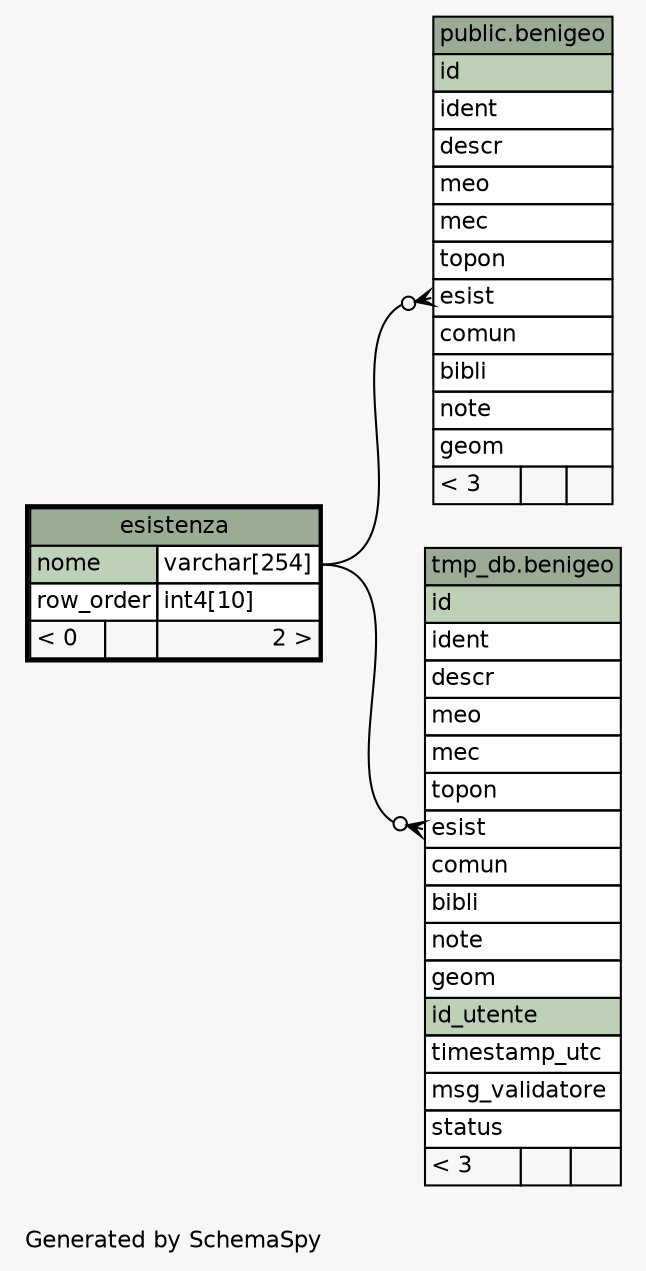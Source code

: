 // dot 2.38.0 on Windows 10 10.0
// SchemaSpy rev 590
digraph "oneDegreeRelationshipsDiagram" {
  graph [
    rankdir="RL"
    bgcolor="#f7f7f7"
    label="\nGenerated by SchemaSpy"
    labeljust="l"
    nodesep="0.18"
    ranksep="0.46"
    fontname="Helvetica"
    fontsize="11"
  ];
  node [
    fontname="Helvetica"
    fontsize="11"
    shape="plaintext"
  ];
  edge [
    arrowsize="0.8"
  ];
  "public.benigeo":"esist":w -> "esistenza":"nome.type":e [arrowhead=none dir=back arrowtail=crowodot];
  "tmp_db.benigeo":"esist":w -> "esistenza":"nome.type":e [arrowhead=none dir=back arrowtail=crowodot];
  "public.benigeo" [
    label=<
    <TABLE BORDER="0" CELLBORDER="1" CELLSPACING="0" BGCOLOR="#ffffff">
      <TR><TD COLSPAN="3" BGCOLOR="#9bab96" ALIGN="CENTER">public.benigeo</TD></TR>
      <TR><TD PORT="id" COLSPAN="3" BGCOLOR="#bed1b8" ALIGN="LEFT">id</TD></TR>
      <TR><TD PORT="ident" COLSPAN="3" ALIGN="LEFT">ident</TD></TR>
      <TR><TD PORT="descr" COLSPAN="3" ALIGN="LEFT">descr</TD></TR>
      <TR><TD PORT="meo" COLSPAN="3" ALIGN="LEFT">meo</TD></TR>
      <TR><TD PORT="mec" COLSPAN="3" ALIGN="LEFT">mec</TD></TR>
      <TR><TD PORT="topon" COLSPAN="3" ALIGN="LEFT">topon</TD></TR>
      <TR><TD PORT="esist" COLSPAN="3" ALIGN="LEFT">esist</TD></TR>
      <TR><TD PORT="comun" COLSPAN="3" ALIGN="LEFT">comun</TD></TR>
      <TR><TD PORT="bibli" COLSPAN="3" ALIGN="LEFT">bibli</TD></TR>
      <TR><TD PORT="note" COLSPAN="3" ALIGN="LEFT">note</TD></TR>
      <TR><TD PORT="geom" COLSPAN="3" ALIGN="LEFT">geom</TD></TR>
      <TR><TD ALIGN="LEFT" BGCOLOR="#f7f7f7">&lt; 3</TD><TD ALIGN="RIGHT" BGCOLOR="#f7f7f7">  </TD><TD ALIGN="RIGHT" BGCOLOR="#f7f7f7">  </TD></TR>
    </TABLE>>
    URL="../../public/tables/benigeo.html"
    tooltip="public.benigeo"
  ];
  "tmp_db.benigeo" [
    label=<
    <TABLE BORDER="0" CELLBORDER="1" CELLSPACING="0" BGCOLOR="#ffffff">
      <TR><TD COLSPAN="3" BGCOLOR="#9bab96" ALIGN="CENTER">tmp_db.benigeo</TD></TR>
      <TR><TD PORT="id" COLSPAN="3" BGCOLOR="#bed1b8" ALIGN="LEFT">id</TD></TR>
      <TR><TD PORT="ident" COLSPAN="3" ALIGN="LEFT">ident</TD></TR>
      <TR><TD PORT="descr" COLSPAN="3" ALIGN="LEFT">descr</TD></TR>
      <TR><TD PORT="meo" COLSPAN="3" ALIGN="LEFT">meo</TD></TR>
      <TR><TD PORT="mec" COLSPAN="3" ALIGN="LEFT">mec</TD></TR>
      <TR><TD PORT="topon" COLSPAN="3" ALIGN="LEFT">topon</TD></TR>
      <TR><TD PORT="esist" COLSPAN="3" ALIGN="LEFT">esist</TD></TR>
      <TR><TD PORT="comun" COLSPAN="3" ALIGN="LEFT">comun</TD></TR>
      <TR><TD PORT="bibli" COLSPAN="3" ALIGN="LEFT">bibli</TD></TR>
      <TR><TD PORT="note" COLSPAN="3" ALIGN="LEFT">note</TD></TR>
      <TR><TD PORT="geom" COLSPAN="3" ALIGN="LEFT">geom</TD></TR>
      <TR><TD PORT="id_utente" COLSPAN="3" BGCOLOR="#bed1b8" ALIGN="LEFT">id_utente</TD></TR>
      <TR><TD PORT="timestamp_utc" COLSPAN="3" ALIGN="LEFT">timestamp_utc</TD></TR>
      <TR><TD PORT="msg_validatore" COLSPAN="3" ALIGN="LEFT">msg_validatore</TD></TR>
      <TR><TD PORT="status" COLSPAN="3" ALIGN="LEFT">status</TD></TR>
      <TR><TD ALIGN="LEFT" BGCOLOR="#f7f7f7">&lt; 3</TD><TD ALIGN="RIGHT" BGCOLOR="#f7f7f7">  </TD><TD ALIGN="RIGHT" BGCOLOR="#f7f7f7">  </TD></TR>
    </TABLE>>
    URL="../../tmp_db/tables/benigeo.html"
    tooltip="tmp_db.benigeo"
  ];
  "esistenza" [
    label=<
    <TABLE BORDER="2" CELLBORDER="1" CELLSPACING="0" BGCOLOR="#ffffff">
      <TR><TD COLSPAN="3" BGCOLOR="#9bab96" ALIGN="CENTER">esistenza</TD></TR>
      <TR><TD PORT="nome" COLSPAN="2" BGCOLOR="#bed1b8" ALIGN="LEFT">nome</TD><TD PORT="nome.type" ALIGN="LEFT">varchar[254]</TD></TR>
      <TR><TD PORT="row_order" COLSPAN="2" ALIGN="LEFT">row_order</TD><TD PORT="row_order.type" ALIGN="LEFT">int4[10]</TD></TR>
      <TR><TD ALIGN="LEFT" BGCOLOR="#f7f7f7">&lt; 0</TD><TD ALIGN="RIGHT" BGCOLOR="#f7f7f7">  </TD><TD ALIGN="RIGHT" BGCOLOR="#f7f7f7">2 &gt;</TD></TR>
    </TABLE>>
    URL="esistenza.html"
    tooltip="esistenza"
  ];
}
